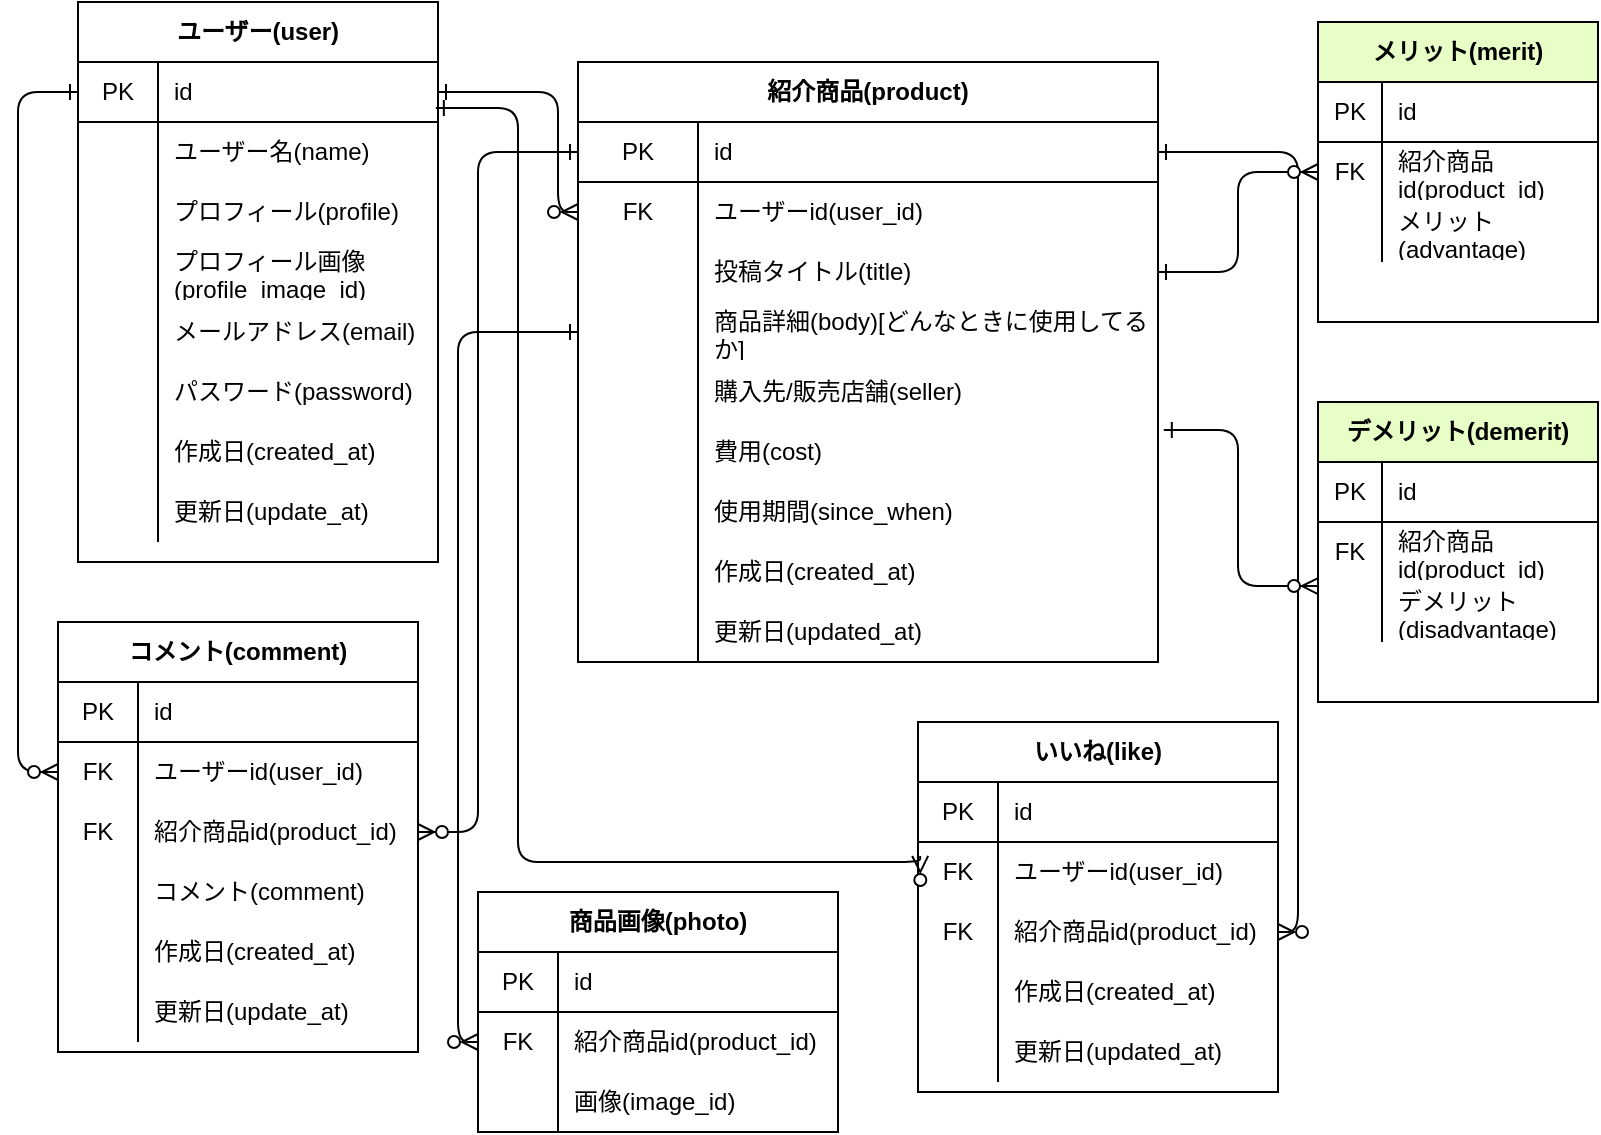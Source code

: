 <mxfile version="14.4.3" type="github">
  <diagram id="09QouWB-hyUzTraOUoCt" name="ページ1">
    <mxGraphModel dx="849" dy="588" grid="1" gridSize="10" guides="1" tooltips="1" connect="1" arrows="1" fold="1" page="1" pageScale="1" pageWidth="827" pageHeight="1169" math="0" shadow="0">
      <root>
        <mxCell id="0" />
        <mxCell id="1" parent="0" />
        <mxCell id="QCr_n_F1MeNNPdFUI7uE-1" value="ユーザー(user)" style="shape=table;html=1;whiteSpace=wrap;startSize=30;container=1;collapsible=0;childLayout=tableLayout;fixedRows=1;rowLines=0;fontStyle=1;align=center;" parent="1" vertex="1">
          <mxGeometry x="60" y="80" width="180" height="280" as="geometry" />
        </mxCell>
        <mxCell id="QCr_n_F1MeNNPdFUI7uE-2" value="" style="shape=partialRectangle;html=1;whiteSpace=wrap;collapsible=0;dropTarget=0;pointerEvents=0;fillColor=none;top=0;left=0;bottom=1;right=0;points=[[0,0.5],[1,0.5]];portConstraint=eastwest;" parent="QCr_n_F1MeNNPdFUI7uE-1" vertex="1">
          <mxGeometry y="30" width="180" height="30" as="geometry" />
        </mxCell>
        <mxCell id="QCr_n_F1MeNNPdFUI7uE-3" value="PK" style="shape=partialRectangle;html=1;whiteSpace=wrap;connectable=0;fillColor=none;top=0;left=0;bottom=0;right=0;overflow=hidden;" parent="QCr_n_F1MeNNPdFUI7uE-2" vertex="1">
          <mxGeometry width="40" height="30" as="geometry" />
        </mxCell>
        <mxCell id="QCr_n_F1MeNNPdFUI7uE-4" value="id" style="shape=partialRectangle;html=1;whiteSpace=wrap;connectable=0;fillColor=none;top=0;left=0;bottom=0;right=0;align=left;spacingLeft=6;overflow=hidden;" parent="QCr_n_F1MeNNPdFUI7uE-2" vertex="1">
          <mxGeometry x="40" width="140" height="30" as="geometry" />
        </mxCell>
        <mxCell id="QCr_n_F1MeNNPdFUI7uE-5" value="" style="shape=partialRectangle;html=1;whiteSpace=wrap;collapsible=0;dropTarget=0;pointerEvents=0;fillColor=none;top=0;left=0;bottom=0;right=0;points=[[0,0.5],[1,0.5]];portConstraint=eastwest;" parent="QCr_n_F1MeNNPdFUI7uE-1" vertex="1">
          <mxGeometry y="60" width="180" height="30" as="geometry" />
        </mxCell>
        <mxCell id="QCr_n_F1MeNNPdFUI7uE-6" value="" style="shape=partialRectangle;html=1;whiteSpace=wrap;connectable=0;fillColor=none;top=0;left=0;bottom=0;right=0;overflow=hidden;" parent="QCr_n_F1MeNNPdFUI7uE-5" vertex="1">
          <mxGeometry width="40" height="30" as="geometry" />
        </mxCell>
        <mxCell id="QCr_n_F1MeNNPdFUI7uE-7" value="ユーザー名(name)" style="shape=partialRectangle;html=1;whiteSpace=wrap;connectable=0;fillColor=none;top=0;left=0;bottom=0;right=0;align=left;spacingLeft=6;overflow=hidden;" parent="QCr_n_F1MeNNPdFUI7uE-5" vertex="1">
          <mxGeometry x="40" width="140" height="30" as="geometry" />
        </mxCell>
        <mxCell id="QCr_n_F1MeNNPdFUI7uE-8" value="" style="shape=partialRectangle;html=1;whiteSpace=wrap;collapsible=0;dropTarget=0;pointerEvents=0;fillColor=none;top=0;left=0;bottom=0;right=0;points=[[0,0.5],[1,0.5]];portConstraint=eastwest;" parent="QCr_n_F1MeNNPdFUI7uE-1" vertex="1">
          <mxGeometry y="90" width="180" height="30" as="geometry" />
        </mxCell>
        <mxCell id="QCr_n_F1MeNNPdFUI7uE-9" value="" style="shape=partialRectangle;html=1;whiteSpace=wrap;connectable=0;fillColor=none;top=0;left=0;bottom=0;right=0;overflow=hidden;" parent="QCr_n_F1MeNNPdFUI7uE-8" vertex="1">
          <mxGeometry width="40" height="30" as="geometry" />
        </mxCell>
        <mxCell id="QCr_n_F1MeNNPdFUI7uE-10" value="プロフィール(profile)" style="shape=partialRectangle;html=1;whiteSpace=wrap;connectable=0;fillColor=none;top=0;left=0;bottom=0;right=0;align=left;spacingLeft=6;overflow=hidden;" parent="QCr_n_F1MeNNPdFUI7uE-8" vertex="1">
          <mxGeometry x="40" width="140" height="30" as="geometry" />
        </mxCell>
        <mxCell id="QCr_n_F1MeNNPdFUI7uE-11" value="" style="shape=partialRectangle;html=1;whiteSpace=wrap;collapsible=0;dropTarget=0;pointerEvents=0;fillColor=none;top=0;left=0;bottom=0;right=0;points=[[0,0.5],[1,0.5]];portConstraint=eastwest;" parent="QCr_n_F1MeNNPdFUI7uE-1" vertex="1">
          <mxGeometry y="120" width="180" height="30" as="geometry" />
        </mxCell>
        <mxCell id="QCr_n_F1MeNNPdFUI7uE-12" value="" style="shape=partialRectangle;html=1;whiteSpace=wrap;connectable=0;fillColor=none;top=0;left=0;bottom=0;right=0;overflow=hidden;" parent="QCr_n_F1MeNNPdFUI7uE-11" vertex="1">
          <mxGeometry width="40" height="30" as="geometry" />
        </mxCell>
        <mxCell id="QCr_n_F1MeNNPdFUI7uE-13" value="プロフィール画像(profile_image_id)" style="shape=partialRectangle;html=1;whiteSpace=wrap;connectable=0;fillColor=none;top=0;left=0;bottom=0;right=0;align=left;spacingLeft=6;overflow=hidden;" parent="QCr_n_F1MeNNPdFUI7uE-11" vertex="1">
          <mxGeometry x="40" width="140" height="30" as="geometry" />
        </mxCell>
        <mxCell id="QCr_n_F1MeNNPdFUI7uE-14" value="" style="shape=partialRectangle;html=1;whiteSpace=wrap;collapsible=0;dropTarget=0;pointerEvents=0;fillColor=none;top=0;left=0;bottom=0;right=0;points=[[0,0.5],[1,0.5]];portConstraint=eastwest;" parent="QCr_n_F1MeNNPdFUI7uE-1" vertex="1">
          <mxGeometry y="150" width="180" height="30" as="geometry" />
        </mxCell>
        <mxCell id="QCr_n_F1MeNNPdFUI7uE-15" value="" style="shape=partialRectangle;html=1;whiteSpace=wrap;connectable=0;fillColor=none;top=0;left=0;bottom=0;right=0;overflow=hidden;" parent="QCr_n_F1MeNNPdFUI7uE-14" vertex="1">
          <mxGeometry width="40" height="30" as="geometry" />
        </mxCell>
        <mxCell id="QCr_n_F1MeNNPdFUI7uE-16" value="メールアドレス(email)" style="shape=partialRectangle;html=1;whiteSpace=wrap;connectable=0;fillColor=none;top=0;left=0;bottom=0;right=0;align=left;spacingLeft=6;overflow=hidden;" parent="QCr_n_F1MeNNPdFUI7uE-14" vertex="1">
          <mxGeometry x="40" width="140" height="30" as="geometry" />
        </mxCell>
        <mxCell id="QCr_n_F1MeNNPdFUI7uE-17" value="" style="shape=partialRectangle;html=1;whiteSpace=wrap;collapsible=0;dropTarget=0;pointerEvents=0;fillColor=none;top=0;left=0;bottom=0;right=0;points=[[0,0.5],[1,0.5]];portConstraint=eastwest;" parent="QCr_n_F1MeNNPdFUI7uE-1" vertex="1">
          <mxGeometry y="180" width="180" height="30" as="geometry" />
        </mxCell>
        <mxCell id="QCr_n_F1MeNNPdFUI7uE-18" value="" style="shape=partialRectangle;html=1;whiteSpace=wrap;connectable=0;fillColor=none;top=0;left=0;bottom=0;right=0;overflow=hidden;" parent="QCr_n_F1MeNNPdFUI7uE-17" vertex="1">
          <mxGeometry width="40" height="30" as="geometry" />
        </mxCell>
        <mxCell id="QCr_n_F1MeNNPdFUI7uE-19" value="パスワード(password)" style="shape=partialRectangle;html=1;whiteSpace=wrap;connectable=0;fillColor=none;top=0;left=0;bottom=0;right=0;align=left;spacingLeft=6;overflow=hidden;" parent="QCr_n_F1MeNNPdFUI7uE-17" vertex="1">
          <mxGeometry x="40" width="140" height="30" as="geometry" />
        </mxCell>
        <mxCell id="QCr_n_F1MeNNPdFUI7uE-20" value="" style="shape=partialRectangle;html=1;whiteSpace=wrap;collapsible=0;dropTarget=0;pointerEvents=0;fillColor=none;top=0;left=0;bottom=0;right=0;points=[[0,0.5],[1,0.5]];portConstraint=eastwest;" parent="QCr_n_F1MeNNPdFUI7uE-1" vertex="1">
          <mxGeometry y="210" width="180" height="30" as="geometry" />
        </mxCell>
        <mxCell id="QCr_n_F1MeNNPdFUI7uE-21" value="" style="shape=partialRectangle;html=1;whiteSpace=wrap;connectable=0;fillColor=none;top=0;left=0;bottom=0;right=0;overflow=hidden;" parent="QCr_n_F1MeNNPdFUI7uE-20" vertex="1">
          <mxGeometry width="40" height="30" as="geometry" />
        </mxCell>
        <mxCell id="QCr_n_F1MeNNPdFUI7uE-22" value="作成日(created_at)" style="shape=partialRectangle;html=1;whiteSpace=wrap;connectable=0;fillColor=none;top=0;left=0;bottom=0;right=0;align=left;spacingLeft=6;overflow=hidden;" parent="QCr_n_F1MeNNPdFUI7uE-20" vertex="1">
          <mxGeometry x="40" width="140" height="30" as="geometry" />
        </mxCell>
        <mxCell id="QCr_n_F1MeNNPdFUI7uE-23" value="" style="shape=partialRectangle;html=1;whiteSpace=wrap;collapsible=0;dropTarget=0;pointerEvents=0;fillColor=none;top=0;left=0;bottom=0;right=0;points=[[0,0.5],[1,0.5]];portConstraint=eastwest;" parent="QCr_n_F1MeNNPdFUI7uE-1" vertex="1">
          <mxGeometry y="240" width="180" height="30" as="geometry" />
        </mxCell>
        <mxCell id="QCr_n_F1MeNNPdFUI7uE-24" value="" style="shape=partialRectangle;html=1;whiteSpace=wrap;connectable=0;fillColor=none;top=0;left=0;bottom=0;right=0;overflow=hidden;" parent="QCr_n_F1MeNNPdFUI7uE-23" vertex="1">
          <mxGeometry width="40" height="30" as="geometry" />
        </mxCell>
        <mxCell id="QCr_n_F1MeNNPdFUI7uE-25" value="更新日(update_at)" style="shape=partialRectangle;html=1;whiteSpace=wrap;connectable=0;fillColor=none;top=0;left=0;bottom=0;right=0;align=left;spacingLeft=6;overflow=hidden;" parent="QCr_n_F1MeNNPdFUI7uE-23" vertex="1">
          <mxGeometry x="40" width="140" height="30" as="geometry" />
        </mxCell>
        <mxCell id="QCr_n_F1MeNNPdFUI7uE-26" value="紹介商品(product)" style="shape=table;html=1;whiteSpace=wrap;startSize=30;container=1;collapsible=0;childLayout=tableLayout;fixedRows=1;rowLines=0;fontStyle=1;align=center;" parent="1" vertex="1">
          <mxGeometry x="310" y="110" width="290" height="300" as="geometry" />
        </mxCell>
        <mxCell id="QCr_n_F1MeNNPdFUI7uE-27" value="" style="shape=partialRectangle;html=1;whiteSpace=wrap;collapsible=0;dropTarget=0;pointerEvents=0;fillColor=none;top=0;left=0;bottom=1;right=0;points=[[0,0.5],[1,0.5]];portConstraint=eastwest;" parent="QCr_n_F1MeNNPdFUI7uE-26" vertex="1">
          <mxGeometry y="30" width="290" height="30" as="geometry" />
        </mxCell>
        <mxCell id="QCr_n_F1MeNNPdFUI7uE-28" value="PK" style="shape=partialRectangle;html=1;whiteSpace=wrap;connectable=0;fillColor=none;top=0;left=0;bottom=0;right=0;overflow=hidden;" parent="QCr_n_F1MeNNPdFUI7uE-27" vertex="1">
          <mxGeometry width="60" height="30" as="geometry" />
        </mxCell>
        <mxCell id="QCr_n_F1MeNNPdFUI7uE-29" value="id" style="shape=partialRectangle;html=1;whiteSpace=wrap;connectable=0;fillColor=none;top=0;left=0;bottom=0;right=0;align=left;spacingLeft=6;overflow=hidden;" parent="QCr_n_F1MeNNPdFUI7uE-27" vertex="1">
          <mxGeometry x="60" width="230" height="30" as="geometry" />
        </mxCell>
        <mxCell id="QCr_n_F1MeNNPdFUI7uE-30" value="" style="shape=partialRectangle;html=1;whiteSpace=wrap;collapsible=0;dropTarget=0;pointerEvents=0;fillColor=none;top=0;left=0;bottom=0;right=0;points=[[0,0.5],[1,0.5]];portConstraint=eastwest;" parent="QCr_n_F1MeNNPdFUI7uE-26" vertex="1">
          <mxGeometry y="60" width="290" height="30" as="geometry" />
        </mxCell>
        <mxCell id="QCr_n_F1MeNNPdFUI7uE-31" value="FK" style="shape=partialRectangle;html=1;whiteSpace=wrap;connectable=0;fillColor=none;top=0;left=0;bottom=0;right=0;overflow=hidden;" parent="QCr_n_F1MeNNPdFUI7uE-30" vertex="1">
          <mxGeometry width="60" height="30" as="geometry" />
        </mxCell>
        <mxCell id="QCr_n_F1MeNNPdFUI7uE-32" value="ユーザーid(user_id)" style="shape=partialRectangle;html=1;whiteSpace=wrap;connectable=0;fillColor=none;top=0;left=0;bottom=0;right=0;align=left;spacingLeft=6;overflow=hidden;" parent="QCr_n_F1MeNNPdFUI7uE-30" vertex="1">
          <mxGeometry x="60" width="230" height="30" as="geometry" />
        </mxCell>
        <mxCell id="QCr_n_F1MeNNPdFUI7uE-33" value="" style="shape=partialRectangle;html=1;whiteSpace=wrap;collapsible=0;dropTarget=0;pointerEvents=0;fillColor=none;top=0;left=0;bottom=0;right=0;points=[[0,0.5],[1,0.5]];portConstraint=eastwest;" parent="QCr_n_F1MeNNPdFUI7uE-26" vertex="1">
          <mxGeometry y="90" width="290" height="30" as="geometry" />
        </mxCell>
        <mxCell id="QCr_n_F1MeNNPdFUI7uE-34" value="" style="shape=partialRectangle;html=1;whiteSpace=wrap;connectable=0;fillColor=none;top=0;left=0;bottom=0;right=0;overflow=hidden;" parent="QCr_n_F1MeNNPdFUI7uE-33" vertex="1">
          <mxGeometry width="60" height="30" as="geometry" />
        </mxCell>
        <mxCell id="QCr_n_F1MeNNPdFUI7uE-35" value="投稿タイトル(title)" style="shape=partialRectangle;html=1;whiteSpace=wrap;connectable=0;fillColor=none;top=0;left=0;bottom=0;right=0;align=left;spacingLeft=6;overflow=hidden;" parent="QCr_n_F1MeNNPdFUI7uE-33" vertex="1">
          <mxGeometry x="60" width="230" height="30" as="geometry" />
        </mxCell>
        <mxCell id="WRxbwddOlp3LrJz19U5D-11" value="" style="shape=partialRectangle;html=1;whiteSpace=wrap;collapsible=0;dropTarget=0;pointerEvents=0;fillColor=none;top=0;left=0;bottom=0;right=0;points=[[0,0.5],[1,0.5]];portConstraint=eastwest;" vertex="1" parent="QCr_n_F1MeNNPdFUI7uE-26">
          <mxGeometry y="120" width="290" height="30" as="geometry" />
        </mxCell>
        <mxCell id="WRxbwddOlp3LrJz19U5D-12" value="" style="shape=partialRectangle;html=1;whiteSpace=wrap;connectable=0;fillColor=none;top=0;left=0;bottom=0;right=0;overflow=hidden;" vertex="1" parent="WRxbwddOlp3LrJz19U5D-11">
          <mxGeometry width="60" height="30" as="geometry" />
        </mxCell>
        <mxCell id="WRxbwddOlp3LrJz19U5D-13" value="商品詳細(body)[どんなときに使用してるか]" style="shape=partialRectangle;html=1;whiteSpace=wrap;connectable=0;fillColor=none;top=0;left=0;bottom=0;right=0;align=left;spacingLeft=6;overflow=hidden;" vertex="1" parent="WRxbwddOlp3LrJz19U5D-11">
          <mxGeometry x="60" width="230" height="30" as="geometry" />
        </mxCell>
        <mxCell id="WRxbwddOlp3LrJz19U5D-44" value="" style="shape=partialRectangle;html=1;whiteSpace=wrap;collapsible=0;dropTarget=0;pointerEvents=0;fillColor=none;top=0;left=0;bottom=0;right=0;points=[[0,0.5],[1,0.5]];portConstraint=eastwest;" vertex="1" parent="QCr_n_F1MeNNPdFUI7uE-26">
          <mxGeometry y="150" width="290" height="30" as="geometry" />
        </mxCell>
        <mxCell id="WRxbwddOlp3LrJz19U5D-45" value="" style="shape=partialRectangle;html=1;whiteSpace=wrap;connectable=0;fillColor=none;top=0;left=0;bottom=0;right=0;overflow=hidden;" vertex="1" parent="WRxbwddOlp3LrJz19U5D-44">
          <mxGeometry width="60" height="30" as="geometry" />
        </mxCell>
        <mxCell id="WRxbwddOlp3LrJz19U5D-46" value="購入先/販売店舗(seller)" style="shape=partialRectangle;html=1;whiteSpace=wrap;connectable=0;fillColor=none;top=0;left=0;bottom=0;right=0;align=left;spacingLeft=6;overflow=hidden;" vertex="1" parent="WRxbwddOlp3LrJz19U5D-44">
          <mxGeometry x="60" width="230" height="30" as="geometry" />
        </mxCell>
        <mxCell id="QCr_n_F1MeNNPdFUI7uE-39" value="" style="shape=partialRectangle;html=1;whiteSpace=wrap;collapsible=0;dropTarget=0;pointerEvents=0;fillColor=none;top=0;left=0;bottom=0;right=0;points=[[0,0.5],[1,0.5]];portConstraint=eastwest;" parent="QCr_n_F1MeNNPdFUI7uE-26" vertex="1">
          <mxGeometry y="180" width="290" height="30" as="geometry" />
        </mxCell>
        <mxCell id="QCr_n_F1MeNNPdFUI7uE-40" value="" style="shape=partialRectangle;html=1;whiteSpace=wrap;connectable=0;fillColor=none;top=0;left=0;bottom=0;right=0;overflow=hidden;" parent="QCr_n_F1MeNNPdFUI7uE-39" vertex="1">
          <mxGeometry width="60" height="30" as="geometry" />
        </mxCell>
        <mxCell id="QCr_n_F1MeNNPdFUI7uE-41" value="費用(cost)" style="shape=partialRectangle;html=1;whiteSpace=wrap;connectable=0;fillColor=none;top=0;left=0;bottom=0;right=0;align=left;spacingLeft=6;overflow=hidden;" parent="QCr_n_F1MeNNPdFUI7uE-39" vertex="1">
          <mxGeometry x="60" width="230" height="30" as="geometry" />
        </mxCell>
        <mxCell id="WRxbwddOlp3LrJz19U5D-47" value="" style="shape=partialRectangle;html=1;whiteSpace=wrap;collapsible=0;dropTarget=0;pointerEvents=0;fillColor=none;top=0;left=0;bottom=0;right=0;points=[[0,0.5],[1,0.5]];portConstraint=eastwest;" vertex="1" parent="QCr_n_F1MeNNPdFUI7uE-26">
          <mxGeometry y="210" width="290" height="30" as="geometry" />
        </mxCell>
        <mxCell id="WRxbwddOlp3LrJz19U5D-48" value="" style="shape=partialRectangle;html=1;whiteSpace=wrap;connectable=0;fillColor=none;top=0;left=0;bottom=0;right=0;overflow=hidden;" vertex="1" parent="WRxbwddOlp3LrJz19U5D-47">
          <mxGeometry width="60" height="30" as="geometry" />
        </mxCell>
        <mxCell id="WRxbwddOlp3LrJz19U5D-49" value="使用期間(since_when)" style="shape=partialRectangle;html=1;whiteSpace=wrap;connectable=0;fillColor=none;top=0;left=0;bottom=0;right=0;align=left;spacingLeft=6;overflow=hidden;" vertex="1" parent="WRxbwddOlp3LrJz19U5D-47">
          <mxGeometry x="60" width="230" height="30" as="geometry" />
        </mxCell>
        <mxCell id="QCr_n_F1MeNNPdFUI7uE-42" value="" style="shape=partialRectangle;html=1;whiteSpace=wrap;collapsible=0;dropTarget=0;pointerEvents=0;fillColor=none;top=0;left=0;bottom=0;right=0;points=[[0,0.5],[1,0.5]];portConstraint=eastwest;" parent="QCr_n_F1MeNNPdFUI7uE-26" vertex="1">
          <mxGeometry y="240" width="290" height="30" as="geometry" />
        </mxCell>
        <mxCell id="QCr_n_F1MeNNPdFUI7uE-43" value="" style="shape=partialRectangle;html=1;whiteSpace=wrap;connectable=0;fillColor=none;top=0;left=0;bottom=0;right=0;overflow=hidden;" parent="QCr_n_F1MeNNPdFUI7uE-42" vertex="1">
          <mxGeometry width="60" height="30" as="geometry" />
        </mxCell>
        <mxCell id="QCr_n_F1MeNNPdFUI7uE-44" value="作成日(created_at)" style="shape=partialRectangle;html=1;whiteSpace=wrap;connectable=0;fillColor=none;top=0;left=0;bottom=0;right=0;align=left;spacingLeft=6;overflow=hidden;" parent="QCr_n_F1MeNNPdFUI7uE-42" vertex="1">
          <mxGeometry x="60" width="230" height="30" as="geometry" />
        </mxCell>
        <mxCell id="QCr_n_F1MeNNPdFUI7uE-45" value="" style="shape=partialRectangle;html=1;whiteSpace=wrap;collapsible=0;dropTarget=0;pointerEvents=0;fillColor=none;top=0;left=0;bottom=0;right=0;points=[[0,0.5],[1,0.5]];portConstraint=eastwest;" parent="QCr_n_F1MeNNPdFUI7uE-26" vertex="1">
          <mxGeometry y="270" width="290" height="30" as="geometry" />
        </mxCell>
        <mxCell id="QCr_n_F1MeNNPdFUI7uE-46" value="" style="shape=partialRectangle;html=1;whiteSpace=wrap;connectable=0;fillColor=none;top=0;left=0;bottom=0;right=0;overflow=hidden;" parent="QCr_n_F1MeNNPdFUI7uE-45" vertex="1">
          <mxGeometry width="60" height="30" as="geometry" />
        </mxCell>
        <mxCell id="QCr_n_F1MeNNPdFUI7uE-47" value="更新日(updated_at)" style="shape=partialRectangle;html=1;whiteSpace=wrap;connectable=0;fillColor=none;top=0;left=0;bottom=0;right=0;align=left;spacingLeft=6;overflow=hidden;" parent="QCr_n_F1MeNNPdFUI7uE-45" vertex="1">
          <mxGeometry x="60" width="230" height="30" as="geometry" />
        </mxCell>
        <mxCell id="QCr_n_F1MeNNPdFUI7uE-48" value="" style="endArrow=ERzeroToMany;html=1;exitX=1;exitY=0.5;exitDx=0;exitDy=0;edgeStyle=orthogonalEdgeStyle;startArrow=ERone;startFill=0;endFill=1;" parent="1" source="QCr_n_F1MeNNPdFUI7uE-2" target="QCr_n_F1MeNNPdFUI7uE-30" edge="1">
          <mxGeometry width="50" height="50" relative="1" as="geometry">
            <mxPoint x="390" y="300" as="sourcePoint" />
            <mxPoint x="416" y="185" as="targetPoint" />
            <Array as="points">
              <mxPoint x="300" y="125" />
              <mxPoint x="300" y="185" />
            </Array>
          </mxGeometry>
        </mxCell>
        <mxCell id="WRxbwddOlp3LrJz19U5D-1" value="コメント(comment)" style="shape=table;html=1;whiteSpace=wrap;startSize=30;container=1;collapsible=0;childLayout=tableLayout;fixedRows=1;rowLines=0;fontStyle=1;align=center;" vertex="1" parent="1">
          <mxGeometry x="50" y="390" width="180" height="215" as="geometry" />
        </mxCell>
        <mxCell id="WRxbwddOlp3LrJz19U5D-2" value="" style="shape=partialRectangle;html=1;whiteSpace=wrap;collapsible=0;dropTarget=0;pointerEvents=0;fillColor=none;top=0;left=0;bottom=1;right=0;points=[[0,0.5],[1,0.5]];portConstraint=eastwest;" vertex="1" parent="WRxbwddOlp3LrJz19U5D-1">
          <mxGeometry y="30" width="180" height="30" as="geometry" />
        </mxCell>
        <mxCell id="WRxbwddOlp3LrJz19U5D-3" value="PK" style="shape=partialRectangle;html=1;whiteSpace=wrap;connectable=0;fillColor=none;top=0;left=0;bottom=0;right=0;overflow=hidden;" vertex="1" parent="WRxbwddOlp3LrJz19U5D-2">
          <mxGeometry width="40" height="30" as="geometry" />
        </mxCell>
        <mxCell id="WRxbwddOlp3LrJz19U5D-4" value="id" style="shape=partialRectangle;html=1;whiteSpace=wrap;connectable=0;fillColor=none;top=0;left=0;bottom=0;right=0;align=left;spacingLeft=6;overflow=hidden;" vertex="1" parent="WRxbwddOlp3LrJz19U5D-2">
          <mxGeometry x="40" width="140" height="30" as="geometry" />
        </mxCell>
        <mxCell id="WRxbwddOlp3LrJz19U5D-5" value="" style="shape=partialRectangle;html=1;whiteSpace=wrap;collapsible=0;dropTarget=0;pointerEvents=0;fillColor=none;top=0;left=0;bottom=0;right=0;points=[[0,0.5],[1,0.5]];portConstraint=eastwest;" vertex="1" parent="WRxbwddOlp3LrJz19U5D-1">
          <mxGeometry y="60" width="180" height="30" as="geometry" />
        </mxCell>
        <mxCell id="WRxbwddOlp3LrJz19U5D-6" value="FK" style="shape=partialRectangle;html=1;whiteSpace=wrap;connectable=0;fillColor=none;top=0;left=0;bottom=0;right=0;overflow=hidden;" vertex="1" parent="WRxbwddOlp3LrJz19U5D-5">
          <mxGeometry width="40" height="30" as="geometry" />
        </mxCell>
        <mxCell id="WRxbwddOlp3LrJz19U5D-7" value="ユーザーid(user_id)" style="shape=partialRectangle;html=1;whiteSpace=wrap;connectable=0;fillColor=none;top=0;left=0;bottom=0;right=0;align=left;spacingLeft=6;overflow=hidden;" vertex="1" parent="WRxbwddOlp3LrJz19U5D-5">
          <mxGeometry x="40" width="140" height="30" as="geometry" />
        </mxCell>
        <mxCell id="WRxbwddOlp3LrJz19U5D-8" value="" style="shape=partialRectangle;html=1;whiteSpace=wrap;collapsible=0;dropTarget=0;pointerEvents=0;fillColor=none;top=0;left=0;bottom=0;right=0;points=[[0,0.5],[1,0.5]];portConstraint=eastwest;" vertex="1" parent="WRxbwddOlp3LrJz19U5D-1">
          <mxGeometry y="90" width="180" height="30" as="geometry" />
        </mxCell>
        <mxCell id="WRxbwddOlp3LrJz19U5D-9" value="FK" style="shape=partialRectangle;html=1;whiteSpace=wrap;connectable=0;fillColor=none;top=0;left=0;bottom=0;right=0;overflow=hidden;" vertex="1" parent="WRxbwddOlp3LrJz19U5D-8">
          <mxGeometry width="40" height="30" as="geometry" />
        </mxCell>
        <mxCell id="WRxbwddOlp3LrJz19U5D-10" value="紹介商品id(product_id)" style="shape=partialRectangle;html=1;whiteSpace=wrap;connectable=0;fillColor=none;top=0;left=0;bottom=0;right=0;align=left;spacingLeft=6;overflow=hidden;" vertex="1" parent="WRxbwddOlp3LrJz19U5D-8">
          <mxGeometry x="40" width="140" height="30" as="geometry" />
        </mxCell>
        <mxCell id="WRxbwddOlp3LrJz19U5D-14" value="" style="shape=partialRectangle;html=1;whiteSpace=wrap;collapsible=0;dropTarget=0;pointerEvents=0;fillColor=none;top=0;left=0;bottom=0;right=0;points=[[0,0.5],[1,0.5]];portConstraint=eastwest;" vertex="1" parent="WRxbwddOlp3LrJz19U5D-1">
          <mxGeometry y="120" width="180" height="30" as="geometry" />
        </mxCell>
        <mxCell id="WRxbwddOlp3LrJz19U5D-15" value="" style="shape=partialRectangle;html=1;whiteSpace=wrap;connectable=0;fillColor=none;top=0;left=0;bottom=0;right=0;overflow=hidden;" vertex="1" parent="WRxbwddOlp3LrJz19U5D-14">
          <mxGeometry width="40" height="30" as="geometry" />
        </mxCell>
        <mxCell id="WRxbwddOlp3LrJz19U5D-16" value="コメント(comment)" style="shape=partialRectangle;html=1;whiteSpace=wrap;connectable=0;fillColor=none;top=0;left=0;bottom=0;right=0;align=left;spacingLeft=6;overflow=hidden;" vertex="1" parent="WRxbwddOlp3LrJz19U5D-14">
          <mxGeometry x="40" width="140" height="30" as="geometry" />
        </mxCell>
        <mxCell id="WRxbwddOlp3LrJz19U5D-17" value="" style="shape=partialRectangle;html=1;whiteSpace=wrap;collapsible=0;dropTarget=0;pointerEvents=0;fillColor=none;top=0;left=0;bottom=0;right=0;points=[[0,0.5],[1,0.5]];portConstraint=eastwest;" vertex="1" parent="WRxbwddOlp3LrJz19U5D-1">
          <mxGeometry y="150" width="180" height="30" as="geometry" />
        </mxCell>
        <mxCell id="WRxbwddOlp3LrJz19U5D-18" value="" style="shape=partialRectangle;html=1;whiteSpace=wrap;connectable=0;fillColor=none;top=0;left=0;bottom=0;right=0;overflow=hidden;" vertex="1" parent="WRxbwddOlp3LrJz19U5D-17">
          <mxGeometry width="40" height="30" as="geometry" />
        </mxCell>
        <mxCell id="WRxbwddOlp3LrJz19U5D-19" value="作成日(created_at)" style="shape=partialRectangle;html=1;whiteSpace=wrap;connectable=0;fillColor=none;top=0;left=0;bottom=0;right=0;align=left;spacingLeft=6;overflow=hidden;" vertex="1" parent="WRxbwddOlp3LrJz19U5D-17">
          <mxGeometry x="40" width="140" height="30" as="geometry" />
        </mxCell>
        <mxCell id="WRxbwddOlp3LrJz19U5D-20" value="" style="shape=partialRectangle;html=1;whiteSpace=wrap;collapsible=0;dropTarget=0;pointerEvents=0;fillColor=none;top=0;left=0;bottom=0;right=0;points=[[0,0.5],[1,0.5]];portConstraint=eastwest;" vertex="1" parent="WRxbwddOlp3LrJz19U5D-1">
          <mxGeometry y="180" width="180" height="30" as="geometry" />
        </mxCell>
        <mxCell id="WRxbwddOlp3LrJz19U5D-21" value="" style="shape=partialRectangle;html=1;whiteSpace=wrap;connectable=0;fillColor=none;top=0;left=0;bottom=0;right=0;overflow=hidden;" vertex="1" parent="WRxbwddOlp3LrJz19U5D-20">
          <mxGeometry width="40" height="30" as="geometry" />
        </mxCell>
        <mxCell id="WRxbwddOlp3LrJz19U5D-22" value="更新日(update_at)" style="shape=partialRectangle;html=1;whiteSpace=wrap;connectable=0;fillColor=none;top=0;left=0;bottom=0;right=0;align=left;spacingLeft=6;overflow=hidden;" vertex="1" parent="WRxbwddOlp3LrJz19U5D-20">
          <mxGeometry x="40" width="140" height="30" as="geometry" />
        </mxCell>
        <mxCell id="WRxbwddOlp3LrJz19U5D-23" value="" style="endArrow=ERzeroToMany;html=1;entryX=0;entryY=0.5;entryDx=0;entryDy=0;edgeStyle=orthogonalEdgeStyle;startArrow=ERone;startFill=0;endFill=1;exitX=0;exitY=0.5;exitDx=0;exitDy=0;" edge="1" parent="1" source="QCr_n_F1MeNNPdFUI7uE-2" target="WRxbwddOlp3LrJz19U5D-5">
          <mxGeometry width="50" height="50" relative="1" as="geometry">
            <mxPoint x="240" y="133" as="sourcePoint" />
            <mxPoint x="440" y="280" as="targetPoint" />
            <Array as="points">
              <mxPoint x="30" y="125" />
              <mxPoint x="30" y="465" />
            </Array>
          </mxGeometry>
        </mxCell>
        <mxCell id="WRxbwddOlp3LrJz19U5D-24" value="" style="endArrow=ERzeroToMany;html=1;exitX=0;exitY=0.5;exitDx=0;exitDy=0;entryX=1;entryY=0.5;entryDx=0;entryDy=0;edgeStyle=orthogonalEdgeStyle;startArrow=ERone;startFill=0;endFill=1;" edge="1" parent="1" source="QCr_n_F1MeNNPdFUI7uE-27" target="WRxbwddOlp3LrJz19U5D-8">
          <mxGeometry width="50" height="50" relative="1" as="geometry">
            <mxPoint x="390" y="260" as="sourcePoint" />
            <mxPoint x="440" y="210" as="targetPoint" />
            <Array as="points">
              <mxPoint x="260" y="155" />
              <mxPoint x="260" y="495" />
            </Array>
          </mxGeometry>
        </mxCell>
        <mxCell id="WRxbwddOlp3LrJz19U5D-25" value="いいね(like)" style="shape=table;html=1;whiteSpace=wrap;startSize=30;container=1;collapsible=0;childLayout=tableLayout;fixedRows=1;rowLines=0;fontStyle=1;align=center;" vertex="1" parent="1">
          <mxGeometry x="480" y="440" width="180" height="185" as="geometry" />
        </mxCell>
        <mxCell id="WRxbwddOlp3LrJz19U5D-26" value="" style="shape=partialRectangle;html=1;whiteSpace=wrap;collapsible=0;dropTarget=0;pointerEvents=0;fillColor=none;top=0;left=0;bottom=1;right=0;points=[[0,0.5],[1,0.5]];portConstraint=eastwest;" vertex="1" parent="WRxbwddOlp3LrJz19U5D-25">
          <mxGeometry y="30" width="180" height="30" as="geometry" />
        </mxCell>
        <mxCell id="WRxbwddOlp3LrJz19U5D-27" value="PK" style="shape=partialRectangle;html=1;whiteSpace=wrap;connectable=0;fillColor=none;top=0;left=0;bottom=0;right=0;overflow=hidden;" vertex="1" parent="WRxbwddOlp3LrJz19U5D-26">
          <mxGeometry width="40" height="30" as="geometry" />
        </mxCell>
        <mxCell id="WRxbwddOlp3LrJz19U5D-28" value="id" style="shape=partialRectangle;html=1;whiteSpace=wrap;connectable=0;fillColor=none;top=0;left=0;bottom=0;right=0;align=left;spacingLeft=6;overflow=hidden;" vertex="1" parent="WRxbwddOlp3LrJz19U5D-26">
          <mxGeometry x="40" width="140" height="30" as="geometry" />
        </mxCell>
        <mxCell id="WRxbwddOlp3LrJz19U5D-29" value="" style="shape=partialRectangle;html=1;whiteSpace=wrap;collapsible=0;dropTarget=0;pointerEvents=0;fillColor=none;top=0;left=0;bottom=0;right=0;points=[[0,0.5],[1,0.5]];portConstraint=eastwest;" vertex="1" parent="WRxbwddOlp3LrJz19U5D-25">
          <mxGeometry y="60" width="180" height="30" as="geometry" />
        </mxCell>
        <mxCell id="WRxbwddOlp3LrJz19U5D-30" value="FK" style="shape=partialRectangle;html=1;whiteSpace=wrap;connectable=0;fillColor=none;top=0;left=0;bottom=0;right=0;overflow=hidden;" vertex="1" parent="WRxbwddOlp3LrJz19U5D-29">
          <mxGeometry width="40" height="30" as="geometry" />
        </mxCell>
        <mxCell id="WRxbwddOlp3LrJz19U5D-31" value="ユーザーid(user_id)" style="shape=partialRectangle;html=1;whiteSpace=wrap;connectable=0;fillColor=none;top=0;left=0;bottom=0;right=0;align=left;spacingLeft=6;overflow=hidden;" vertex="1" parent="WRxbwddOlp3LrJz19U5D-29">
          <mxGeometry x="40" width="140" height="30" as="geometry" />
        </mxCell>
        <mxCell id="WRxbwddOlp3LrJz19U5D-32" value="" style="shape=partialRectangle;html=1;whiteSpace=wrap;collapsible=0;dropTarget=0;pointerEvents=0;fillColor=none;top=0;left=0;bottom=0;right=0;points=[[0,0.5],[1,0.5]];portConstraint=eastwest;" vertex="1" parent="WRxbwddOlp3LrJz19U5D-25">
          <mxGeometry y="90" width="180" height="30" as="geometry" />
        </mxCell>
        <mxCell id="WRxbwddOlp3LrJz19U5D-33" value="FK" style="shape=partialRectangle;html=1;whiteSpace=wrap;connectable=0;fillColor=none;top=0;left=0;bottom=0;right=0;overflow=hidden;" vertex="1" parent="WRxbwddOlp3LrJz19U5D-32">
          <mxGeometry width="40" height="30" as="geometry" />
        </mxCell>
        <mxCell id="WRxbwddOlp3LrJz19U5D-34" value="紹介商品id(product_id)" style="shape=partialRectangle;html=1;whiteSpace=wrap;connectable=0;fillColor=none;top=0;left=0;bottom=0;right=0;align=left;spacingLeft=6;overflow=hidden;" vertex="1" parent="WRxbwddOlp3LrJz19U5D-32">
          <mxGeometry x="40" width="140" height="30" as="geometry" />
        </mxCell>
        <mxCell id="WRxbwddOlp3LrJz19U5D-35" value="" style="shape=partialRectangle;html=1;whiteSpace=wrap;collapsible=0;dropTarget=0;pointerEvents=0;fillColor=none;top=0;left=0;bottom=0;right=0;points=[[0,0.5],[1,0.5]];portConstraint=eastwest;" vertex="1" parent="WRxbwddOlp3LrJz19U5D-25">
          <mxGeometry y="120" width="180" height="30" as="geometry" />
        </mxCell>
        <mxCell id="WRxbwddOlp3LrJz19U5D-36" value="" style="shape=partialRectangle;html=1;whiteSpace=wrap;connectable=0;fillColor=none;top=0;left=0;bottom=0;right=0;overflow=hidden;" vertex="1" parent="WRxbwddOlp3LrJz19U5D-35">
          <mxGeometry width="40" height="30" as="geometry" />
        </mxCell>
        <mxCell id="WRxbwddOlp3LrJz19U5D-37" value="作成日(created_at)" style="shape=partialRectangle;html=1;whiteSpace=wrap;connectable=0;fillColor=none;top=0;left=0;bottom=0;right=0;align=left;spacingLeft=6;overflow=hidden;" vertex="1" parent="WRxbwddOlp3LrJz19U5D-35">
          <mxGeometry x="40" width="140" height="30" as="geometry" />
        </mxCell>
        <mxCell id="WRxbwddOlp3LrJz19U5D-38" value="" style="shape=partialRectangle;html=1;whiteSpace=wrap;collapsible=0;dropTarget=0;pointerEvents=0;fillColor=none;top=0;left=0;bottom=0;right=0;points=[[0,0.5],[1,0.5]];portConstraint=eastwest;" vertex="1" parent="WRxbwddOlp3LrJz19U5D-25">
          <mxGeometry y="150" width="180" height="30" as="geometry" />
        </mxCell>
        <mxCell id="WRxbwddOlp3LrJz19U5D-39" value="" style="shape=partialRectangle;html=1;whiteSpace=wrap;connectable=0;fillColor=none;top=0;left=0;bottom=0;right=0;overflow=hidden;" vertex="1" parent="WRxbwddOlp3LrJz19U5D-38">
          <mxGeometry width="40" height="30" as="geometry" />
        </mxCell>
        <mxCell id="WRxbwddOlp3LrJz19U5D-40" value="更新日(updated_at)" style="shape=partialRectangle;html=1;whiteSpace=wrap;connectable=0;fillColor=none;top=0;left=0;bottom=0;right=0;align=left;spacingLeft=6;overflow=hidden;" vertex="1" parent="WRxbwddOlp3LrJz19U5D-38">
          <mxGeometry x="40" width="140" height="30" as="geometry" />
        </mxCell>
        <mxCell id="WRxbwddOlp3LrJz19U5D-42" value="" style="endArrow=ERzeroToMany;html=1;exitX=0.994;exitY=0.767;exitDx=0;exitDy=0;exitPerimeter=0;edgeStyle=orthogonalEdgeStyle;startArrow=ERone;startFill=0;endFill=1;entryX=0.006;entryY=0.233;entryDx=0;entryDy=0;entryPerimeter=0;" edge="1" parent="1" source="QCr_n_F1MeNNPdFUI7uE-2" target="WRxbwddOlp3LrJz19U5D-29">
          <mxGeometry width="50" height="50" relative="1" as="geometry">
            <mxPoint x="390" y="390" as="sourcePoint" />
            <mxPoint x="620" y="567" as="targetPoint" />
            <Array as="points">
              <mxPoint x="280" y="133" />
              <mxPoint x="280" y="510" />
              <mxPoint x="481" y="510" />
            </Array>
          </mxGeometry>
        </mxCell>
        <mxCell id="WRxbwddOlp3LrJz19U5D-43" value="" style="endArrow=ERzeroToMany;html=1;exitX=1;exitY=0.5;exitDx=0;exitDy=0;entryX=1;entryY=0.5;entryDx=0;entryDy=0;edgeStyle=orthogonalEdgeStyle;startArrow=ERone;startFill=0;endFill=1;" edge="1" parent="1" source="QCr_n_F1MeNNPdFUI7uE-27" target="WRxbwddOlp3LrJz19U5D-32">
          <mxGeometry width="50" height="50" relative="1" as="geometry">
            <mxPoint x="390" y="390" as="sourcePoint" />
            <mxPoint x="440" y="340" as="targetPoint" />
          </mxGeometry>
        </mxCell>
        <mxCell id="WRxbwddOlp3LrJz19U5D-59" value="商品画像(photo)" style="shape=table;html=1;whiteSpace=wrap;startSize=30;container=1;collapsible=0;childLayout=tableLayout;fixedRows=1;rowLines=0;fontStyle=1;align=center;" vertex="1" parent="1">
          <mxGeometry x="260" y="525" width="180" height="120" as="geometry" />
        </mxCell>
        <mxCell id="WRxbwddOlp3LrJz19U5D-60" value="" style="shape=partialRectangle;html=1;whiteSpace=wrap;collapsible=0;dropTarget=0;pointerEvents=0;fillColor=none;top=0;left=0;bottom=1;right=0;points=[[0,0.5],[1,0.5]];portConstraint=eastwest;" vertex="1" parent="WRxbwddOlp3LrJz19U5D-59">
          <mxGeometry y="30" width="180" height="30" as="geometry" />
        </mxCell>
        <mxCell id="WRxbwddOlp3LrJz19U5D-61" value="PK" style="shape=partialRectangle;html=1;whiteSpace=wrap;connectable=0;fillColor=none;top=0;left=0;bottom=0;right=0;overflow=hidden;" vertex="1" parent="WRxbwddOlp3LrJz19U5D-60">
          <mxGeometry width="40" height="30" as="geometry" />
        </mxCell>
        <mxCell id="WRxbwddOlp3LrJz19U5D-62" value="id" style="shape=partialRectangle;html=1;whiteSpace=wrap;connectable=0;fillColor=none;top=0;left=0;bottom=0;right=0;align=left;spacingLeft=6;overflow=hidden;" vertex="1" parent="WRxbwddOlp3LrJz19U5D-60">
          <mxGeometry x="40" width="140" height="30" as="geometry" />
        </mxCell>
        <mxCell id="WRxbwddOlp3LrJz19U5D-63" value="" style="shape=partialRectangle;html=1;whiteSpace=wrap;collapsible=0;dropTarget=0;pointerEvents=0;fillColor=none;top=0;left=0;bottom=0;right=0;points=[[0,0.5],[1,0.5]];portConstraint=eastwest;" vertex="1" parent="WRxbwddOlp3LrJz19U5D-59">
          <mxGeometry y="60" width="180" height="30" as="geometry" />
        </mxCell>
        <mxCell id="WRxbwddOlp3LrJz19U5D-64" value="FK" style="shape=partialRectangle;html=1;whiteSpace=wrap;connectable=0;fillColor=none;top=0;left=0;bottom=0;right=0;overflow=hidden;" vertex="1" parent="WRxbwddOlp3LrJz19U5D-63">
          <mxGeometry width="40" height="30" as="geometry" />
        </mxCell>
        <mxCell id="WRxbwddOlp3LrJz19U5D-65" value="紹介商品id(product_id)" style="shape=partialRectangle;html=1;whiteSpace=wrap;connectable=0;fillColor=none;top=0;left=0;bottom=0;right=0;align=left;spacingLeft=6;overflow=hidden;" vertex="1" parent="WRxbwddOlp3LrJz19U5D-63">
          <mxGeometry x="40" width="140" height="30" as="geometry" />
        </mxCell>
        <mxCell id="WRxbwddOlp3LrJz19U5D-66" value="" style="shape=partialRectangle;html=1;whiteSpace=wrap;collapsible=0;dropTarget=0;pointerEvents=0;fillColor=none;top=0;left=0;bottom=0;right=0;points=[[0,0.5],[1,0.5]];portConstraint=eastwest;" vertex="1" parent="WRxbwddOlp3LrJz19U5D-59">
          <mxGeometry y="90" width="180" height="30" as="geometry" />
        </mxCell>
        <mxCell id="WRxbwddOlp3LrJz19U5D-67" value="" style="shape=partialRectangle;html=1;whiteSpace=wrap;connectable=0;fillColor=none;top=0;left=0;bottom=0;right=0;overflow=hidden;" vertex="1" parent="WRxbwddOlp3LrJz19U5D-66">
          <mxGeometry width="40" height="30" as="geometry" />
        </mxCell>
        <mxCell id="WRxbwddOlp3LrJz19U5D-68" value="画像(image_id)" style="shape=partialRectangle;html=1;whiteSpace=wrap;connectable=0;fillColor=none;top=0;left=0;bottom=0;right=0;align=left;spacingLeft=6;overflow=hidden;" vertex="1" parent="WRxbwddOlp3LrJz19U5D-66">
          <mxGeometry x="40" width="140" height="30" as="geometry" />
        </mxCell>
        <mxCell id="WRxbwddOlp3LrJz19U5D-69" value="" style="endArrow=ERzeroToMany;html=1;exitX=0;exitY=0.5;exitDx=0;exitDy=0;entryX=0;entryY=0.5;entryDx=0;entryDy=0;edgeStyle=orthogonalEdgeStyle;startArrow=ERone;startFill=0;endFill=1;" edge="1" parent="1" source="WRxbwddOlp3LrJz19U5D-11" target="WRxbwddOlp3LrJz19U5D-63">
          <mxGeometry width="50" height="50" relative="1" as="geometry">
            <mxPoint x="390" y="420" as="sourcePoint" />
            <mxPoint x="440" y="370" as="targetPoint" />
          </mxGeometry>
        </mxCell>
        <mxCell id="WRxbwddOlp3LrJz19U5D-70" value="メリット(merit)" style="shape=table;html=1;whiteSpace=wrap;startSize=30;container=1;collapsible=0;childLayout=tableLayout;fixedRows=1;rowLines=0;fontStyle=1;align=center;fillColor=#E7FFC7;" vertex="1" parent="1">
          <mxGeometry x="680" y="90" width="140" height="150" as="geometry" />
        </mxCell>
        <mxCell id="WRxbwddOlp3LrJz19U5D-71" value="" style="shape=partialRectangle;html=1;whiteSpace=wrap;collapsible=0;dropTarget=0;pointerEvents=0;fillColor=none;top=0;left=0;bottom=1;right=0;points=[[0,0.5],[1,0.5]];portConstraint=eastwest;" vertex="1" parent="WRxbwddOlp3LrJz19U5D-70">
          <mxGeometry y="30" width="140" height="30" as="geometry" />
        </mxCell>
        <mxCell id="WRxbwddOlp3LrJz19U5D-72" value="PK" style="shape=partialRectangle;html=1;whiteSpace=wrap;connectable=0;fillColor=none;top=0;left=0;bottom=0;right=0;overflow=hidden;" vertex="1" parent="WRxbwddOlp3LrJz19U5D-71">
          <mxGeometry width="32" height="30" as="geometry" />
        </mxCell>
        <mxCell id="WRxbwddOlp3LrJz19U5D-73" value="id" style="shape=partialRectangle;html=1;whiteSpace=wrap;connectable=0;fillColor=none;top=0;left=0;bottom=0;right=0;align=left;spacingLeft=6;overflow=hidden;" vertex="1" parent="WRxbwddOlp3LrJz19U5D-71">
          <mxGeometry x="32" width="108" height="30" as="geometry" />
        </mxCell>
        <mxCell id="WRxbwddOlp3LrJz19U5D-74" value="" style="shape=partialRectangle;html=1;whiteSpace=wrap;collapsible=0;dropTarget=0;pointerEvents=0;fillColor=none;top=0;left=0;bottom=0;right=0;points=[[0,0.5],[1,0.5]];portConstraint=eastwest;" vertex="1" parent="WRxbwddOlp3LrJz19U5D-70">
          <mxGeometry y="60" width="140" height="30" as="geometry" />
        </mxCell>
        <mxCell id="WRxbwddOlp3LrJz19U5D-75" value="FK" style="shape=partialRectangle;html=1;whiteSpace=wrap;connectable=0;fillColor=none;top=0;left=0;bottom=0;right=0;overflow=hidden;" vertex="1" parent="WRxbwddOlp3LrJz19U5D-74">
          <mxGeometry width="32" height="30" as="geometry" />
        </mxCell>
        <mxCell id="WRxbwddOlp3LrJz19U5D-76" value="紹介商品id(product_id)" style="shape=partialRectangle;html=1;whiteSpace=wrap;connectable=0;fillColor=none;top=0;left=0;bottom=0;right=0;align=left;spacingLeft=6;overflow=hidden;" vertex="1" parent="WRxbwddOlp3LrJz19U5D-74">
          <mxGeometry x="32" width="108" height="30" as="geometry" />
        </mxCell>
        <mxCell id="WRxbwddOlp3LrJz19U5D-77" value="" style="shape=partialRectangle;html=1;whiteSpace=wrap;collapsible=0;dropTarget=0;pointerEvents=0;fillColor=none;top=0;left=0;bottom=0;right=0;points=[[0,0.5],[1,0.5]];portConstraint=eastwest;" vertex="1" parent="WRxbwddOlp3LrJz19U5D-70">
          <mxGeometry y="90" width="140" height="30" as="geometry" />
        </mxCell>
        <mxCell id="WRxbwddOlp3LrJz19U5D-78" value="" style="shape=partialRectangle;html=1;whiteSpace=wrap;connectable=0;fillColor=none;top=0;left=0;bottom=0;right=0;overflow=hidden;" vertex="1" parent="WRxbwddOlp3LrJz19U5D-77">
          <mxGeometry width="32" height="30" as="geometry" />
        </mxCell>
        <mxCell id="WRxbwddOlp3LrJz19U5D-79" value="メリット(advantage)" style="shape=partialRectangle;html=1;whiteSpace=wrap;connectable=0;fillColor=none;top=0;left=0;bottom=0;right=0;align=left;spacingLeft=6;overflow=hidden;" vertex="1" parent="WRxbwddOlp3LrJz19U5D-77">
          <mxGeometry x="32" width="108" height="30" as="geometry" />
        </mxCell>
        <mxCell id="WRxbwddOlp3LrJz19U5D-80" value="デメリット(demerit)" style="shape=table;html=1;whiteSpace=wrap;startSize=30;container=1;collapsible=0;childLayout=tableLayout;fixedRows=1;rowLines=0;fontStyle=1;align=center;fillColor=#E7FFC7;" vertex="1" parent="1">
          <mxGeometry x="680" y="280" width="140" height="150" as="geometry" />
        </mxCell>
        <mxCell id="WRxbwddOlp3LrJz19U5D-81" value="" style="shape=partialRectangle;html=1;whiteSpace=wrap;collapsible=0;dropTarget=0;pointerEvents=0;fillColor=none;top=0;left=0;bottom=1;right=0;points=[[0,0.5],[1,0.5]];portConstraint=eastwest;" vertex="1" parent="WRxbwddOlp3LrJz19U5D-80">
          <mxGeometry y="30" width="140" height="30" as="geometry" />
        </mxCell>
        <mxCell id="WRxbwddOlp3LrJz19U5D-82" value="PK" style="shape=partialRectangle;html=1;whiteSpace=wrap;connectable=0;fillColor=none;top=0;left=0;bottom=0;right=0;overflow=hidden;" vertex="1" parent="WRxbwddOlp3LrJz19U5D-81">
          <mxGeometry width="32" height="30" as="geometry" />
        </mxCell>
        <mxCell id="WRxbwddOlp3LrJz19U5D-83" value="id" style="shape=partialRectangle;html=1;whiteSpace=wrap;connectable=0;fillColor=none;top=0;left=0;bottom=0;right=0;align=left;spacingLeft=6;overflow=hidden;" vertex="1" parent="WRxbwddOlp3LrJz19U5D-81">
          <mxGeometry x="32" width="108" height="30" as="geometry" />
        </mxCell>
        <mxCell id="WRxbwddOlp3LrJz19U5D-84" value="" style="shape=partialRectangle;html=1;whiteSpace=wrap;collapsible=0;dropTarget=0;pointerEvents=0;fillColor=none;top=0;left=0;bottom=0;right=0;points=[[0,0.5],[1,0.5]];portConstraint=eastwest;" vertex="1" parent="WRxbwddOlp3LrJz19U5D-80">
          <mxGeometry y="60" width="140" height="30" as="geometry" />
        </mxCell>
        <mxCell id="WRxbwddOlp3LrJz19U5D-85" value="FK" style="shape=partialRectangle;html=1;whiteSpace=wrap;connectable=0;fillColor=none;top=0;left=0;bottom=0;right=0;overflow=hidden;" vertex="1" parent="WRxbwddOlp3LrJz19U5D-84">
          <mxGeometry width="32" height="30" as="geometry" />
        </mxCell>
        <mxCell id="WRxbwddOlp3LrJz19U5D-86" value="紹介商品id(product_id)" style="shape=partialRectangle;html=1;whiteSpace=wrap;connectable=0;fillColor=none;top=0;left=0;bottom=0;right=0;align=left;spacingLeft=6;overflow=hidden;" vertex="1" parent="WRxbwddOlp3LrJz19U5D-84">
          <mxGeometry x="32" width="108" height="30" as="geometry" />
        </mxCell>
        <mxCell id="WRxbwddOlp3LrJz19U5D-87" value="" style="shape=partialRectangle;html=1;whiteSpace=wrap;collapsible=0;dropTarget=0;pointerEvents=0;fillColor=none;top=0;left=0;bottom=0;right=0;points=[[0,0.5],[1,0.5]];portConstraint=eastwest;" vertex="1" parent="WRxbwddOlp3LrJz19U5D-80">
          <mxGeometry y="90" width="140" height="30" as="geometry" />
        </mxCell>
        <mxCell id="WRxbwddOlp3LrJz19U5D-88" value="" style="shape=partialRectangle;html=1;whiteSpace=wrap;connectable=0;fillColor=none;top=0;left=0;bottom=0;right=0;overflow=hidden;" vertex="1" parent="WRxbwddOlp3LrJz19U5D-87">
          <mxGeometry width="32" height="30" as="geometry" />
        </mxCell>
        <mxCell id="WRxbwddOlp3LrJz19U5D-89" value="デメリット(disadvantage)" style="shape=partialRectangle;html=1;whiteSpace=wrap;connectable=0;fillColor=none;top=0;left=0;bottom=0;right=0;align=left;spacingLeft=6;overflow=hidden;" vertex="1" parent="WRxbwddOlp3LrJz19U5D-87">
          <mxGeometry x="32" width="108" height="30" as="geometry" />
        </mxCell>
        <mxCell id="WRxbwddOlp3LrJz19U5D-91" value="" style="endArrow=ERzeroToMany;html=1;entryX=0;entryY=0.5;entryDx=0;entryDy=0;exitX=1;exitY=0.5;exitDx=0;exitDy=0;startArrow=ERone;startFill=0;endFill=1;edgeStyle=orthogonalEdgeStyle;" edge="1" parent="1" source="QCr_n_F1MeNNPdFUI7uE-33" target="WRxbwddOlp3LrJz19U5D-74">
          <mxGeometry width="50" height="50" relative="1" as="geometry">
            <mxPoint x="390" y="380" as="sourcePoint" />
            <mxPoint x="440" y="330" as="targetPoint" />
          </mxGeometry>
        </mxCell>
        <mxCell id="WRxbwddOlp3LrJz19U5D-92" value="" style="endArrow=ERzeroToMany;html=1;entryX=0;entryY=0.067;entryDx=0;entryDy=0;entryPerimeter=0;exitX=1.01;exitY=0.133;exitDx=0;exitDy=0;exitPerimeter=0;startArrow=ERone;startFill=0;endFill=1;edgeStyle=orthogonalEdgeStyle;" edge="1" parent="1" source="QCr_n_F1MeNNPdFUI7uE-39" target="WRxbwddOlp3LrJz19U5D-87">
          <mxGeometry width="50" height="50" relative="1" as="geometry">
            <mxPoint x="390" y="380" as="sourcePoint" />
            <mxPoint x="440" y="330" as="targetPoint" />
          </mxGeometry>
        </mxCell>
      </root>
    </mxGraphModel>
  </diagram>
</mxfile>
